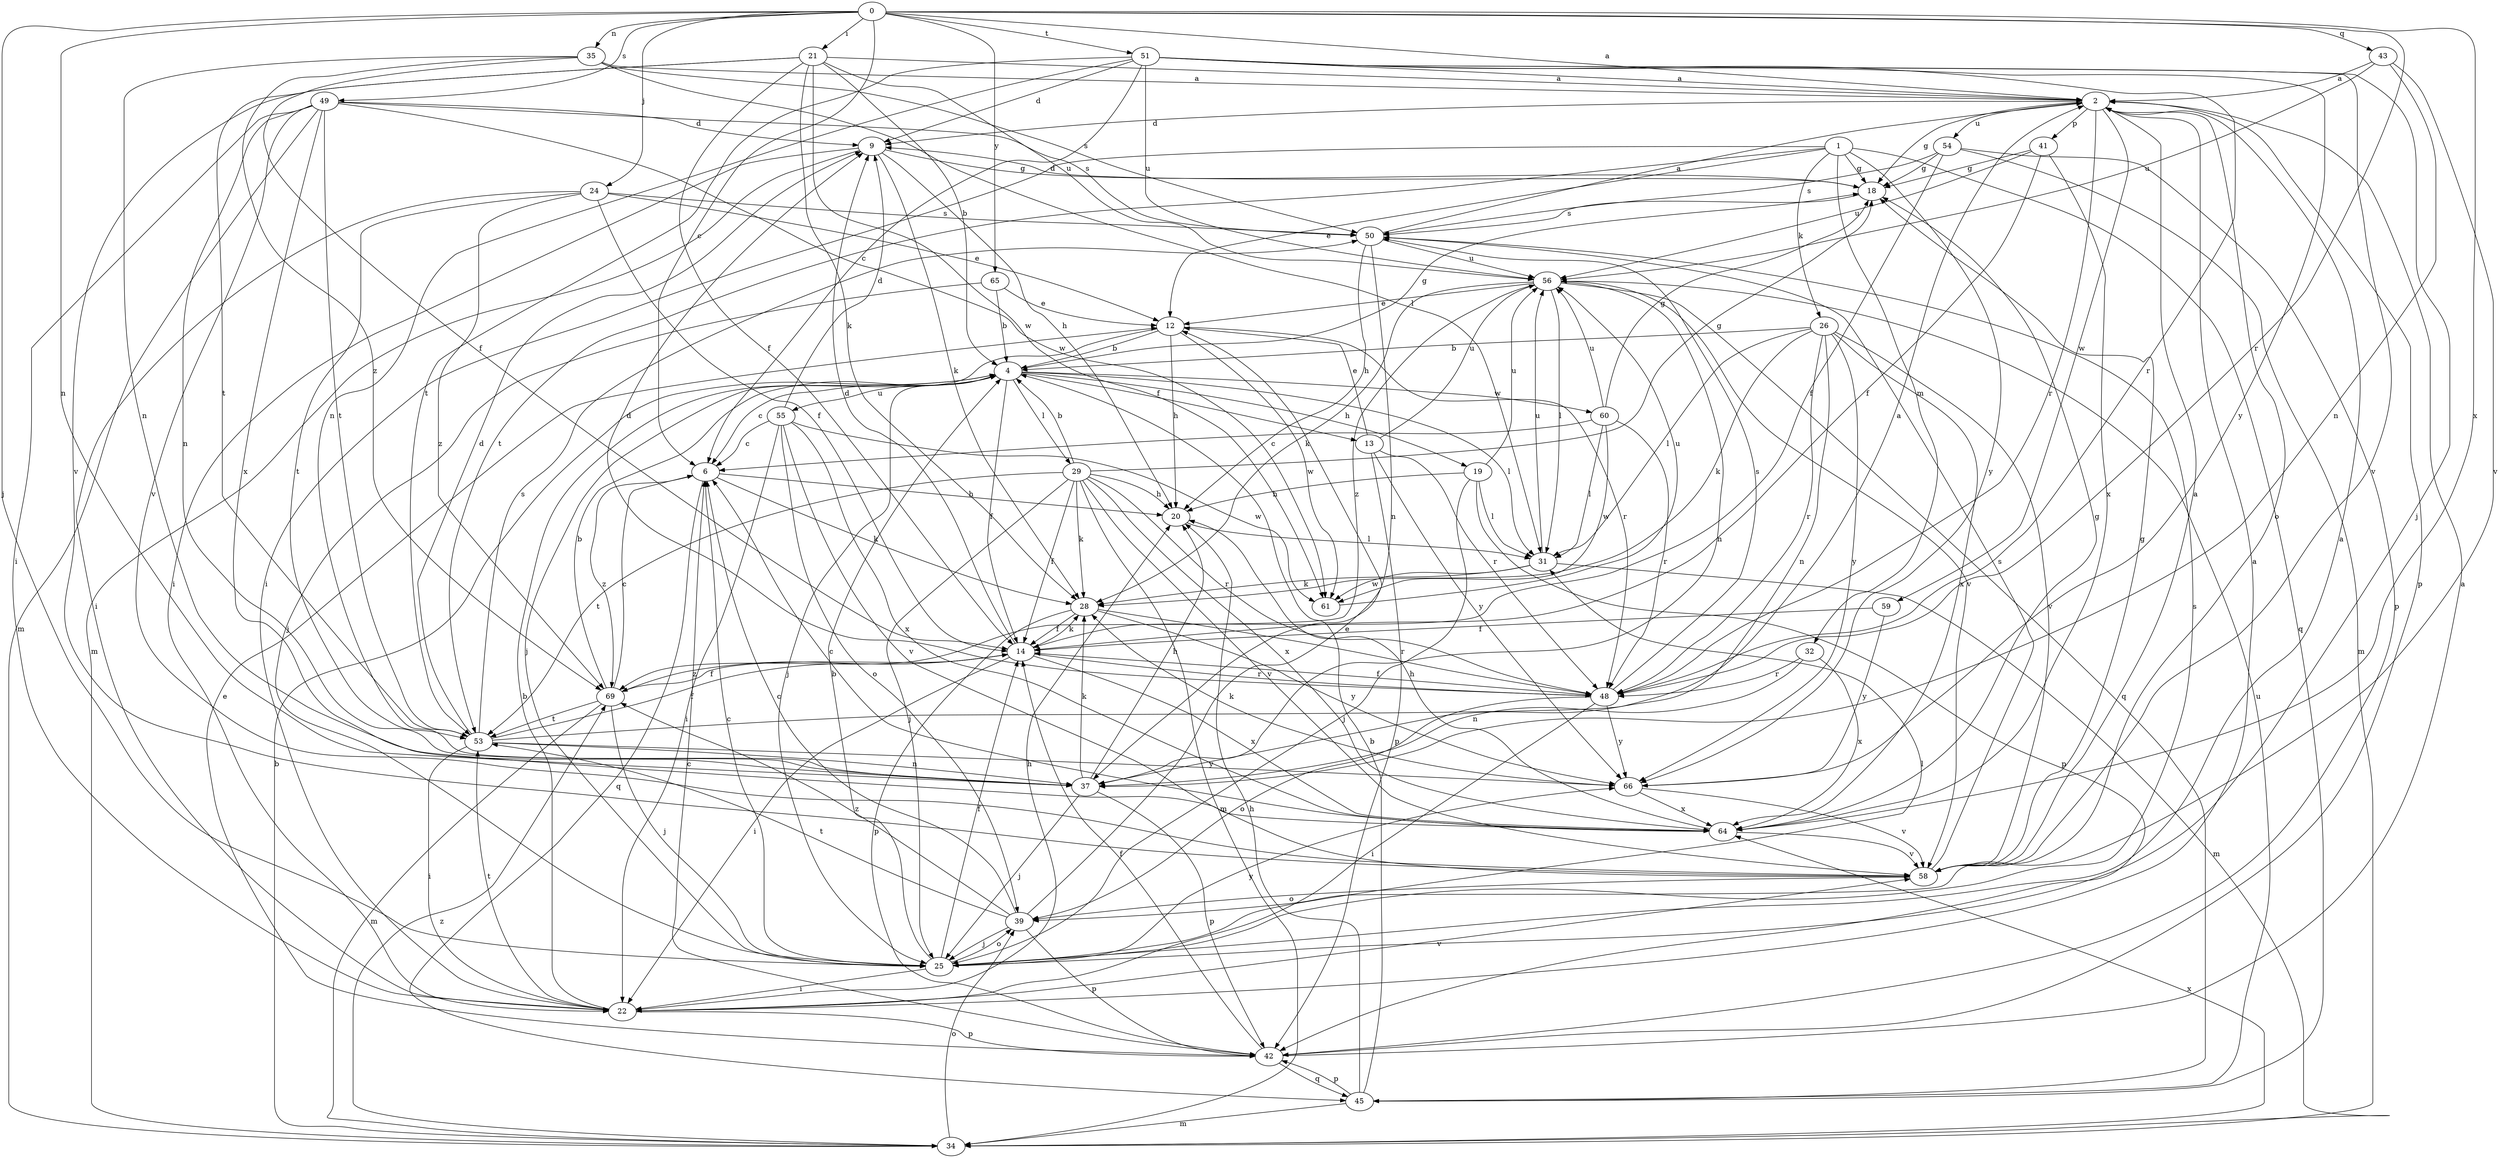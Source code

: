 strict digraph  {
0;
1;
2;
4;
6;
9;
12;
13;
14;
18;
19;
20;
21;
22;
24;
25;
26;
28;
29;
31;
32;
34;
35;
37;
39;
41;
42;
43;
45;
48;
49;
50;
51;
53;
54;
55;
56;
58;
59;
60;
61;
64;
65;
66;
69;
0 -> 2  [label=a];
0 -> 6  [label=c];
0 -> 21  [label=i];
0 -> 24  [label=j];
0 -> 25  [label=j];
0 -> 35  [label=n];
0 -> 37  [label=n];
0 -> 43  [label=q];
0 -> 48  [label=r];
0 -> 49  [label=s];
0 -> 51  [label=t];
0 -> 64  [label=x];
0 -> 65  [label=y];
1 -> 12  [label=e];
1 -> 18  [label=g];
1 -> 22  [label=i];
1 -> 26  [label=k];
1 -> 32  [label=m];
1 -> 45  [label=q];
1 -> 53  [label=t];
1 -> 66  [label=y];
2 -> 9  [label=d];
2 -> 18  [label=g];
2 -> 39  [label=o];
2 -> 41  [label=p];
2 -> 42  [label=p];
2 -> 48  [label=r];
2 -> 54  [label=u];
2 -> 59  [label=w];
4 -> 6  [label=c];
4 -> 13  [label=f];
4 -> 14  [label=f];
4 -> 18  [label=g];
4 -> 19  [label=h];
4 -> 25  [label=j];
4 -> 29  [label=l];
4 -> 31  [label=l];
4 -> 55  [label=u];
4 -> 60  [label=w];
6 -> 20  [label=h];
6 -> 28  [label=k];
6 -> 45  [label=q];
6 -> 69  [label=z];
9 -> 18  [label=g];
9 -> 20  [label=h];
9 -> 22  [label=i];
9 -> 28  [label=k];
9 -> 34  [label=m];
12 -> 4  [label=b];
12 -> 20  [label=h];
12 -> 25  [label=j];
12 -> 48  [label=r];
12 -> 61  [label=w];
13 -> 12  [label=e];
13 -> 42  [label=p];
13 -> 48  [label=r];
13 -> 56  [label=u];
13 -> 66  [label=y];
14 -> 9  [label=d];
14 -> 22  [label=i];
14 -> 28  [label=k];
14 -> 48  [label=r];
14 -> 64  [label=x];
14 -> 69  [label=z];
18 -> 9  [label=d];
18 -> 50  [label=s];
19 -> 20  [label=h];
19 -> 25  [label=j];
19 -> 31  [label=l];
19 -> 42  [label=p];
19 -> 56  [label=u];
20 -> 31  [label=l];
21 -> 2  [label=a];
21 -> 4  [label=b];
21 -> 14  [label=f];
21 -> 28  [label=k];
21 -> 53  [label=t];
21 -> 56  [label=u];
21 -> 58  [label=v];
21 -> 61  [label=w];
22 -> 2  [label=a];
22 -> 4  [label=b];
22 -> 20  [label=h];
22 -> 42  [label=p];
22 -> 53  [label=t];
22 -> 58  [label=v];
24 -> 12  [label=e];
24 -> 14  [label=f];
24 -> 22  [label=i];
24 -> 50  [label=s];
24 -> 53  [label=t];
24 -> 69  [label=z];
25 -> 2  [label=a];
25 -> 4  [label=b];
25 -> 6  [label=c];
25 -> 14  [label=f];
25 -> 22  [label=i];
25 -> 31  [label=l];
25 -> 39  [label=o];
25 -> 50  [label=s];
25 -> 66  [label=y];
26 -> 4  [label=b];
26 -> 28  [label=k];
26 -> 31  [label=l];
26 -> 37  [label=n];
26 -> 48  [label=r];
26 -> 58  [label=v];
26 -> 64  [label=x];
26 -> 66  [label=y];
28 -> 14  [label=f];
28 -> 42  [label=p];
28 -> 48  [label=r];
28 -> 66  [label=y];
29 -> 4  [label=b];
29 -> 14  [label=f];
29 -> 18  [label=g];
29 -> 20  [label=h];
29 -> 25  [label=j];
29 -> 28  [label=k];
29 -> 34  [label=m];
29 -> 48  [label=r];
29 -> 53  [label=t];
29 -> 58  [label=v];
29 -> 64  [label=x];
31 -> 28  [label=k];
31 -> 34  [label=m];
31 -> 56  [label=u];
31 -> 61  [label=w];
32 -> 37  [label=n];
32 -> 48  [label=r];
32 -> 64  [label=x];
34 -> 4  [label=b];
34 -> 39  [label=o];
34 -> 64  [label=x];
34 -> 69  [label=z];
35 -> 2  [label=a];
35 -> 14  [label=f];
35 -> 31  [label=l];
35 -> 37  [label=n];
35 -> 50  [label=s];
35 -> 69  [label=z];
37 -> 20  [label=h];
37 -> 25  [label=j];
37 -> 28  [label=k];
37 -> 42  [label=p];
39 -> 6  [label=c];
39 -> 12  [label=e];
39 -> 25  [label=j];
39 -> 42  [label=p];
39 -> 53  [label=t];
39 -> 69  [label=z];
41 -> 14  [label=f];
41 -> 18  [label=g];
41 -> 56  [label=u];
41 -> 64  [label=x];
42 -> 2  [label=a];
42 -> 6  [label=c];
42 -> 12  [label=e];
42 -> 14  [label=f];
42 -> 45  [label=q];
43 -> 2  [label=a];
43 -> 37  [label=n];
43 -> 56  [label=u];
43 -> 58  [label=v];
45 -> 4  [label=b];
45 -> 20  [label=h];
45 -> 34  [label=m];
45 -> 42  [label=p];
45 -> 56  [label=u];
48 -> 9  [label=d];
48 -> 14  [label=f];
48 -> 22  [label=i];
48 -> 39  [label=o];
48 -> 50  [label=s];
48 -> 66  [label=y];
49 -> 9  [label=d];
49 -> 22  [label=i];
49 -> 34  [label=m];
49 -> 37  [label=n];
49 -> 50  [label=s];
49 -> 53  [label=t];
49 -> 58  [label=v];
49 -> 61  [label=w];
49 -> 64  [label=x];
50 -> 2  [label=a];
50 -> 20  [label=h];
50 -> 37  [label=n];
50 -> 56  [label=u];
51 -> 2  [label=a];
51 -> 6  [label=c];
51 -> 9  [label=d];
51 -> 25  [label=j];
51 -> 37  [label=n];
51 -> 48  [label=r];
51 -> 53  [label=t];
51 -> 56  [label=u];
51 -> 58  [label=v];
51 -> 66  [label=y];
53 -> 2  [label=a];
53 -> 9  [label=d];
53 -> 14  [label=f];
53 -> 22  [label=i];
53 -> 37  [label=n];
53 -> 50  [label=s];
53 -> 66  [label=y];
54 -> 14  [label=f];
54 -> 18  [label=g];
54 -> 34  [label=m];
54 -> 42  [label=p];
54 -> 50  [label=s];
55 -> 6  [label=c];
55 -> 9  [label=d];
55 -> 22  [label=i];
55 -> 39  [label=o];
55 -> 58  [label=v];
55 -> 61  [label=w];
55 -> 64  [label=x];
56 -> 12  [label=e];
56 -> 28  [label=k];
56 -> 31  [label=l];
56 -> 37  [label=n];
56 -> 45  [label=q];
56 -> 58  [label=v];
56 -> 69  [label=z];
58 -> 2  [label=a];
58 -> 18  [label=g];
58 -> 39  [label=o];
58 -> 50  [label=s];
59 -> 14  [label=f];
59 -> 66  [label=y];
60 -> 6  [label=c];
60 -> 18  [label=g];
60 -> 31  [label=l];
60 -> 48  [label=r];
60 -> 56  [label=u];
60 -> 61  [label=w];
61 -> 56  [label=u];
64 -> 6  [label=c];
64 -> 18  [label=g];
64 -> 20  [label=h];
64 -> 58  [label=v];
65 -> 4  [label=b];
65 -> 12  [label=e];
65 -> 25  [label=j];
66 -> 28  [label=k];
66 -> 58  [label=v];
66 -> 64  [label=x];
69 -> 4  [label=b];
69 -> 6  [label=c];
69 -> 14  [label=f];
69 -> 25  [label=j];
69 -> 34  [label=m];
69 -> 53  [label=t];
}
